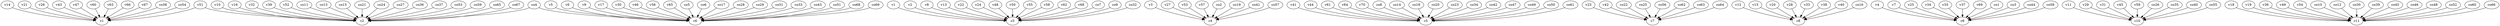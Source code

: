 strict digraph  {
c1;
c2;
c3;
c4;
c5;
c6;
c7;
c8;
c9;
c10;
c11;
v1;
v2;
v3;
v4;
v5;
v6;
v7;
v8;
v9;
v10;
v11;
v12;
v13;
v14;
v15;
v16;
v17;
v18;
v19;
v20;
v21;
v22;
v23;
v24;
v25;
v26;
v27;
v28;
v29;
v30;
v31;
v32;
v33;
v34;
v35;
v36;
v37;
v38;
v39;
v40;
v41;
v42;
v43;
v44;
v45;
v46;
v47;
v48;
v49;
v50;
v51;
v52;
v53;
v54;
v55;
v56;
v57;
v58;
v59;
v60;
v61;
v62;
v63;
v64;
v65;
v66;
v67;
v68;
v69;
v70;
co1;
co2;
co3;
co4;
co5;
co6;
co7;
co8;
co9;
co10;
co11;
co12;
co13;
co14;
co15;
co16;
co17;
co18;
co19;
co20;
co21;
co22;
co23;
co24;
co25;
co26;
co27;
co28;
co29;
co30;
co31;
co32;
co33;
co34;
co35;
co36;
co37;
co38;
co39;
co40;
co41;
co42;
co43;
co44;
co45;
co46;
co47;
co48;
co49;
co50;
co51;
co52;
co53;
co54;
co55;
co56;
co57;
co58;
co59;
co60;
co61;
co62;
co63;
co64;
co65;
co66;
co67;
co68;
co69;
v1 -> c3  [weight=1];
v2 -> c3  [weight=1];
v3 -> c4  [weight=1];
v4 -> c9  [weight=1];
v5 -> c6  [weight=1];
v6 -> c6  [weight=1];
v7 -> c9  [weight=1];
v8 -> c3  [weight=1];
v9 -> c6  [weight=1];
v10 -> c2  [weight=1];
v11 -> c10  [weight=1];
v12 -> c8  [weight=1];
v13 -> c3  [weight=1];
v14 -> c1  [weight=1];
v15 -> c8  [weight=1];
v16 -> c2  [weight=1];
v17 -> c6  [weight=1];
v18 -> c11  [weight=1];
v19 -> c11  [weight=1];
v20 -> c8  [weight=1];
v21 -> c1  [weight=1];
v22 -> c3  [weight=1];
v23 -> c7  [weight=1];
v24 -> c3  [weight=1];
v25 -> c9  [weight=1];
v26 -> c1  [weight=1];
v27 -> c4  [weight=1];
v28 -> c8  [weight=1];
v29 -> c10  [weight=1];
v30 -> c6  [weight=1];
v31 -> c10  [weight=1];
v32 -> c2  [weight=1];
v33 -> c8  [weight=1];
v34 -> c9  [weight=1];
v35 -> c9  [weight=1];
v36 -> c11  [weight=1];
v37 -> c9  [weight=1];
v38 -> c8  [weight=1];
v39 -> c2  [weight=1];
v40 -> c8  [weight=1];
v41 -> c5  [weight=1];
v42 -> c7  [weight=1];
v43 -> c1  [weight=1];
v44 -> c5  [weight=1];
v45 -> c10  [weight=1];
v46 -> c6  [weight=1];
v47 -> c1  [weight=1];
v48 -> c3  [weight=1];
v49 -> c11  [weight=1];
v50 -> c3  [weight=1];
v51 -> c2  [weight=1];
v51 -> c1  [weight=1];
v52 -> c2  [weight=1];
v53 -> c4  [weight=1];
v54 -> c11  [weight=1];
v55 -> c3  [weight=1];
v56 -> c6  [weight=1];
v57 -> c4  [weight=1];
v58 -> c3  [weight=1];
v59 -> c10  [weight=1];
v60 -> c1  [weight=1];
v61 -> c5  [weight=1];
v62 -> c3  [weight=1];
v63 -> c1  [weight=1];
v64 -> c5  [weight=1];
v65 -> c6  [weight=1];
v66 -> c1  [weight=1];
v67 -> c1  [weight=1];
v68 -> c3  [weight=1];
v69 -> c9  [weight=1];
v70 -> c5  [weight=1];
co1 -> c9  [weight=1];
co2 -> c4  [weight=1];
co3 -> c9  [weight=1];
co4 -> c2  [weight=1];
co4 -> c6  [weight=1];
co5 -> c6  [weight=1];
co6 -> c6  [weight=1];
co7 -> c3  [weight=1];
co8 -> c5  [weight=1];
co9 -> c3  [weight=1];
co10 -> c11  [weight=1];
co11 -> c2  [weight=1];
co12 -> c11  [weight=1];
co13 -> c2  [weight=1];
co14 -> c5  [weight=1];
co15 -> c2  [weight=1];
co16 -> c8  [weight=1];
co17 -> c6  [weight=1];
co18 -> c5  [weight=1];
co19 -> c4  [weight=1];
co20 -> c5  [weight=1];
co21 -> c2  [weight=1];
co22 -> c7  [weight=1];
co23 -> c5  [weight=1];
co24 -> c2  [weight=1];
co25 -> c7  [weight=1];
co26 -> c10  [weight=1];
co27 -> c2  [weight=1];
co28 -> c6  [weight=1];
co29 -> c6  [weight=1];
co30 -> c11  [weight=1];
co31 -> c6  [weight=1];
co32 -> c3  [weight=1];
co33 -> c6  [weight=1];
co34 -> c5  [weight=1];
co35 -> c10  [weight=1];
co36 -> c2  [weight=1];
co37 -> c2  [weight=1];
co38 -> c1  [weight=1];
co39 -> c11  [weight=1];
co40 -> c10  [weight=1];
co41 -> c4  [weight=1];
co42 -> c5  [weight=1];
co43 -> c6  [weight=1];
co44 -> c9  [weight=1];
co45 -> c11  [weight=1];
co46 -> c11  [weight=1];
co47 -> c5  [weight=1];
co48 -> c11  [weight=1];
co49 -> c5  [weight=1];
co50 -> c5  [weight=1];
co51 -> c6  [weight=1];
co52 -> c11  [weight=1];
co53 -> c2  [weight=1];
co54 -> c1  [weight=1];
co55 -> c10  [weight=1];
co56 -> c7  [weight=1];
co57 -> c4  [weight=1];
co58 -> c9  [weight=1];
co59 -> c2  [weight=1];
co60 -> c11  [weight=1];
co61 -> c5  [weight=1];
co62 -> c7  [weight=1];
co63 -> c7  [weight=1];
co64 -> c7  [weight=1];
co65 -> c2  [weight=1];
co66 -> c11  [weight=1];
co67 -> c2  [weight=1];
co68 -> c6  [weight=1];
co69 -> c6  [weight=1];
}
